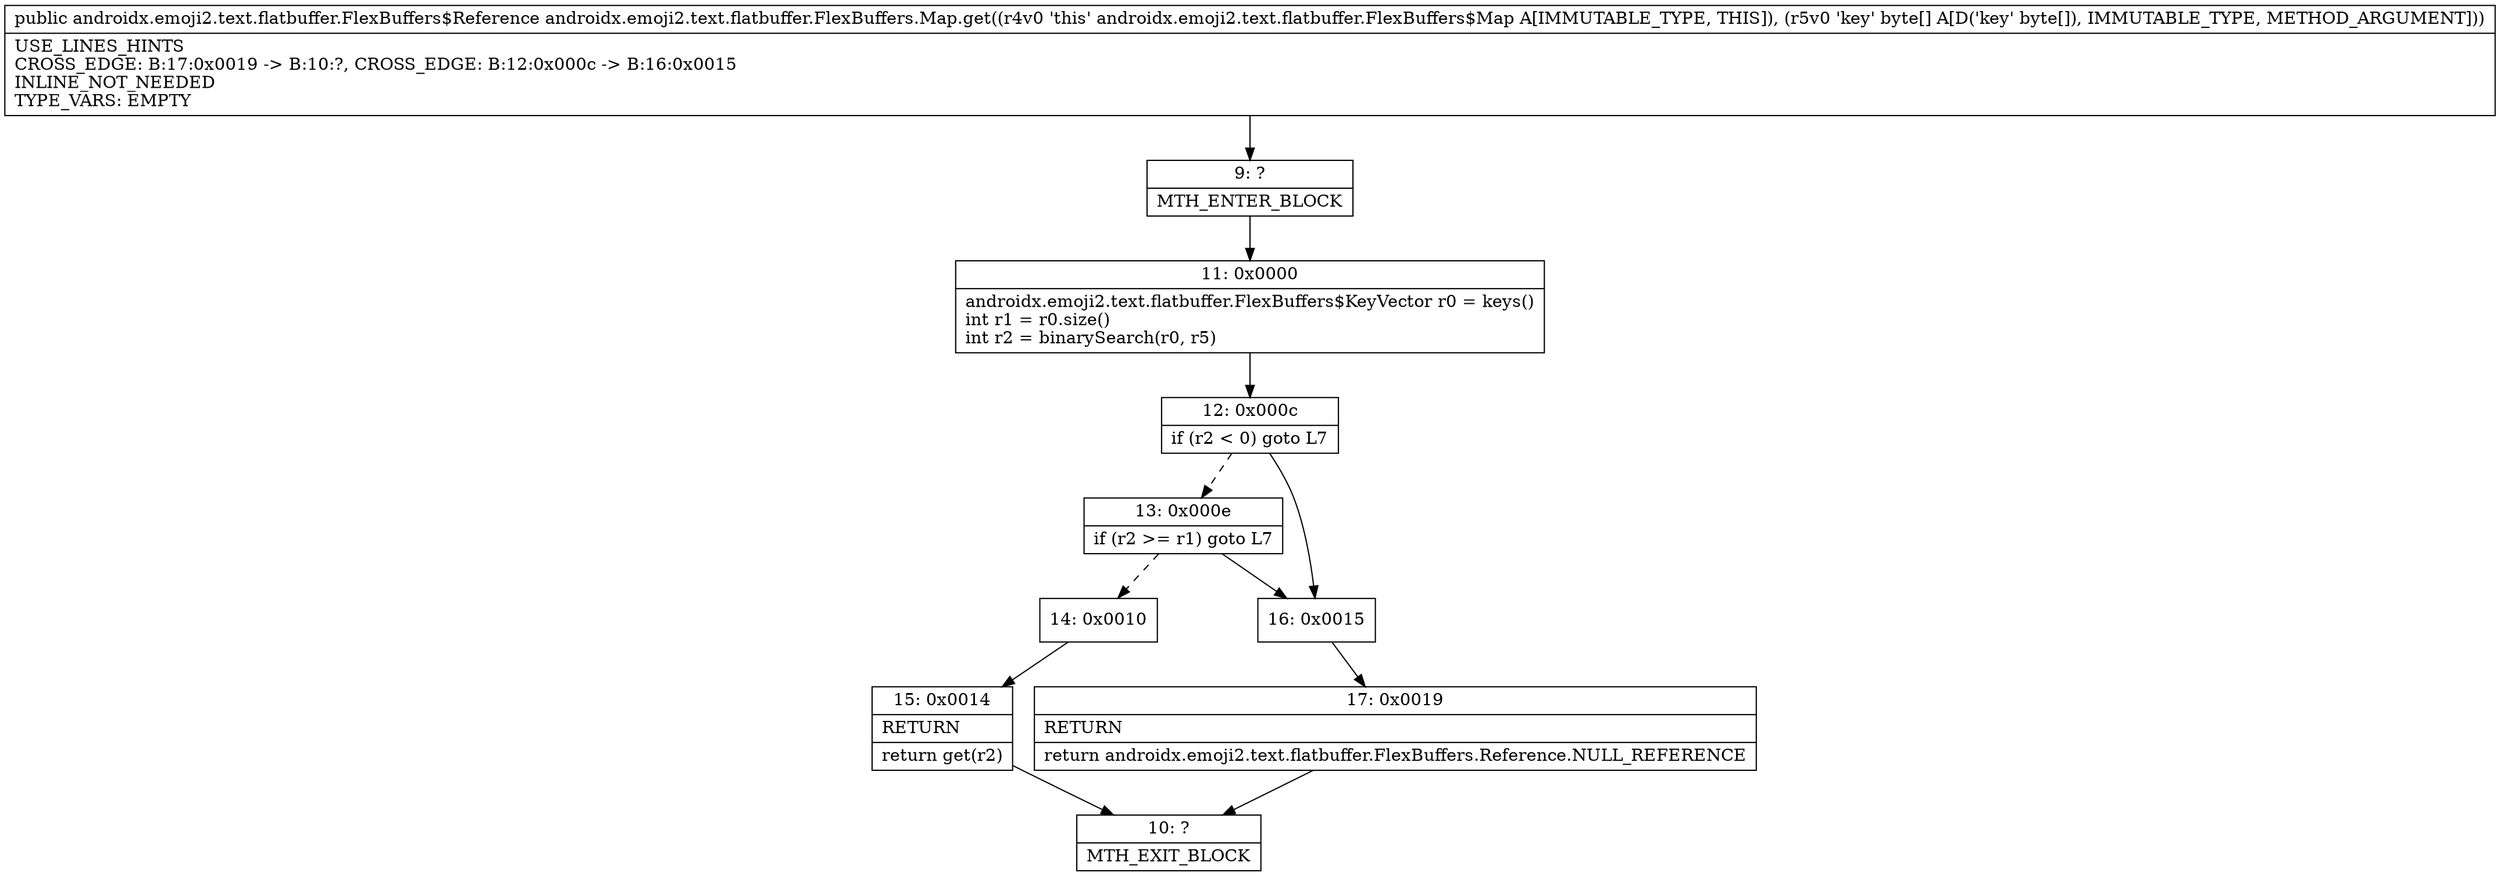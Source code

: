 digraph "CFG forandroidx.emoji2.text.flatbuffer.FlexBuffers.Map.get([B)Landroidx\/emoji2\/text\/flatbuffer\/FlexBuffers$Reference;" {
Node_9 [shape=record,label="{9\:\ ?|MTH_ENTER_BLOCK\l}"];
Node_11 [shape=record,label="{11\:\ 0x0000|androidx.emoji2.text.flatbuffer.FlexBuffers$KeyVector r0 = keys()\lint r1 = r0.size()\lint r2 = binarySearch(r0, r5)\l}"];
Node_12 [shape=record,label="{12\:\ 0x000c|if (r2 \< 0) goto L7\l}"];
Node_13 [shape=record,label="{13\:\ 0x000e|if (r2 \>= r1) goto L7\l}"];
Node_14 [shape=record,label="{14\:\ 0x0010}"];
Node_15 [shape=record,label="{15\:\ 0x0014|RETURN\l|return get(r2)\l}"];
Node_10 [shape=record,label="{10\:\ ?|MTH_EXIT_BLOCK\l}"];
Node_16 [shape=record,label="{16\:\ 0x0015}"];
Node_17 [shape=record,label="{17\:\ 0x0019|RETURN\l|return androidx.emoji2.text.flatbuffer.FlexBuffers.Reference.NULL_REFERENCE\l}"];
MethodNode[shape=record,label="{public androidx.emoji2.text.flatbuffer.FlexBuffers$Reference androidx.emoji2.text.flatbuffer.FlexBuffers.Map.get((r4v0 'this' androidx.emoji2.text.flatbuffer.FlexBuffers$Map A[IMMUTABLE_TYPE, THIS]), (r5v0 'key' byte[] A[D('key' byte[]), IMMUTABLE_TYPE, METHOD_ARGUMENT]))  | USE_LINES_HINTS\lCROSS_EDGE: B:17:0x0019 \-\> B:10:?, CROSS_EDGE: B:12:0x000c \-\> B:16:0x0015\lINLINE_NOT_NEEDED\lTYPE_VARS: EMPTY\l}"];
MethodNode -> Node_9;Node_9 -> Node_11;
Node_11 -> Node_12;
Node_12 -> Node_13[style=dashed];
Node_12 -> Node_16;
Node_13 -> Node_14[style=dashed];
Node_13 -> Node_16;
Node_14 -> Node_15;
Node_15 -> Node_10;
Node_16 -> Node_17;
Node_17 -> Node_10;
}

